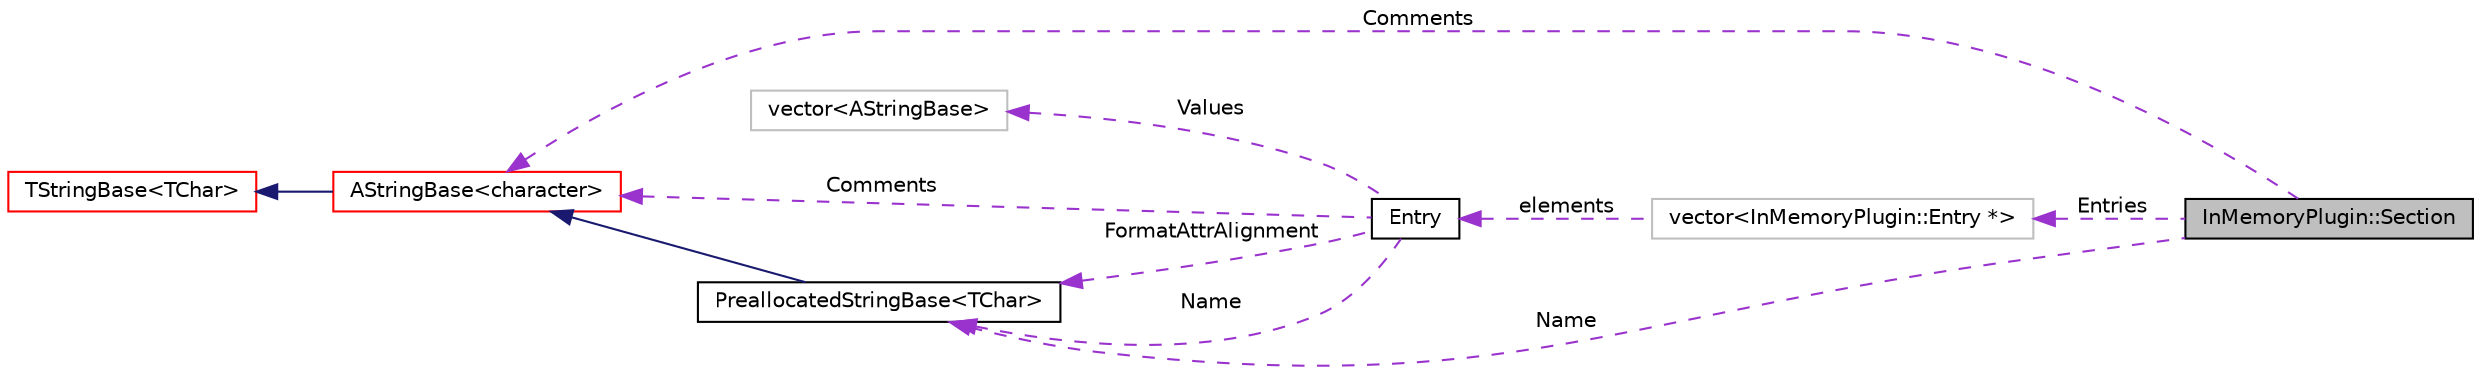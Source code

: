 digraph "InMemoryPlugin::Section"
{
  edge [fontname="Helvetica",fontsize="10",labelfontname="Helvetica",labelfontsize="10"];
  node [fontname="Helvetica",fontsize="10",shape=record];
  rankdir="LR";
  Node2 [label="InMemoryPlugin::Section",height=0.2,width=0.4,color="black", fillcolor="grey75", style="filled", fontcolor="black"];
  Node8 [label="vector\<InMemoryPlugin::Entry *\>",height=0.2,width=0.4,color="grey75", fillcolor="white", style="filled"];
  Node10 [label="vector\<AStringBase\>",height=0.2,width=0.4,color="grey75", fillcolor="white", style="filled"];
  Node5 [label="TStringBase\<TChar\>",height=0.2,width=0.4,color="red", fillcolor="white", style="filled",URL="$classaworx_1_1lib_1_1strings_1_1TStringBase.html"];
  Node12 [label="AStringBase\<character\>",height=0.2,width=0.4,color="red", fillcolor="white", style="filled",URL="$classaworx_1_1lib_1_1strings_1_1AStringBase.html"];
  Node3 [label="PreallocatedStringBase\<TChar\>",height=0.2,width=0.4,color="black", fillcolor="white", style="filled",URL="$classaworx_1_1lib_1_1strings_1_1PreallocatedStringBase.html"];
  Node3 -> Node2 [dir="back",color="darkorchid3",fontsize="10",style="dashed",label=" Name" ,fontname="Helvetica"];
  Node3 -> Node9 [dir="back",color="darkorchid3",fontsize="10",style="dashed",label=" Name" ,fontname="Helvetica"];
  Node3 -> Node9 [dir="back",color="darkorchid3",fontsize="10",style="dashed",label=" FormatAttrAlignment" ,fontname="Helvetica"];
  Node5 -> Node12 [dir="back",color="midnightblue",fontsize="10",style="solid",fontname="Helvetica"];
  Node8 -> Node2 [dir="back",color="darkorchid3",fontsize="10",style="dashed",label=" Entries" ,fontname="Helvetica"];
  Node9 -> Node8 [dir="back",color="darkorchid3",fontsize="10",style="dashed",label=" elements" ,fontname="Helvetica"];
  Node10 -> Node9 [dir="back",color="darkorchid3",fontsize="10",style="dashed",label=" Values" ,fontname="Helvetica"];
  Node12 -> Node2 [dir="back",color="darkorchid3",fontsize="10",style="dashed",label=" Comments" ,fontname="Helvetica"];
  Node12 -> Node3 [dir="back",color="midnightblue",fontsize="10",style="solid",fontname="Helvetica"];
  Node12 -> Node9 [dir="back",color="darkorchid3",fontsize="10",style="dashed",label=" Comments" ,fontname="Helvetica"];
  Node9 [label="Entry",height=0.2,width=0.4,color="black", fillcolor="white", style="filled",URL="$classaworx_1_1lib_1_1config_1_1InMemoryPlugin_1_1Entry.html"];
}

